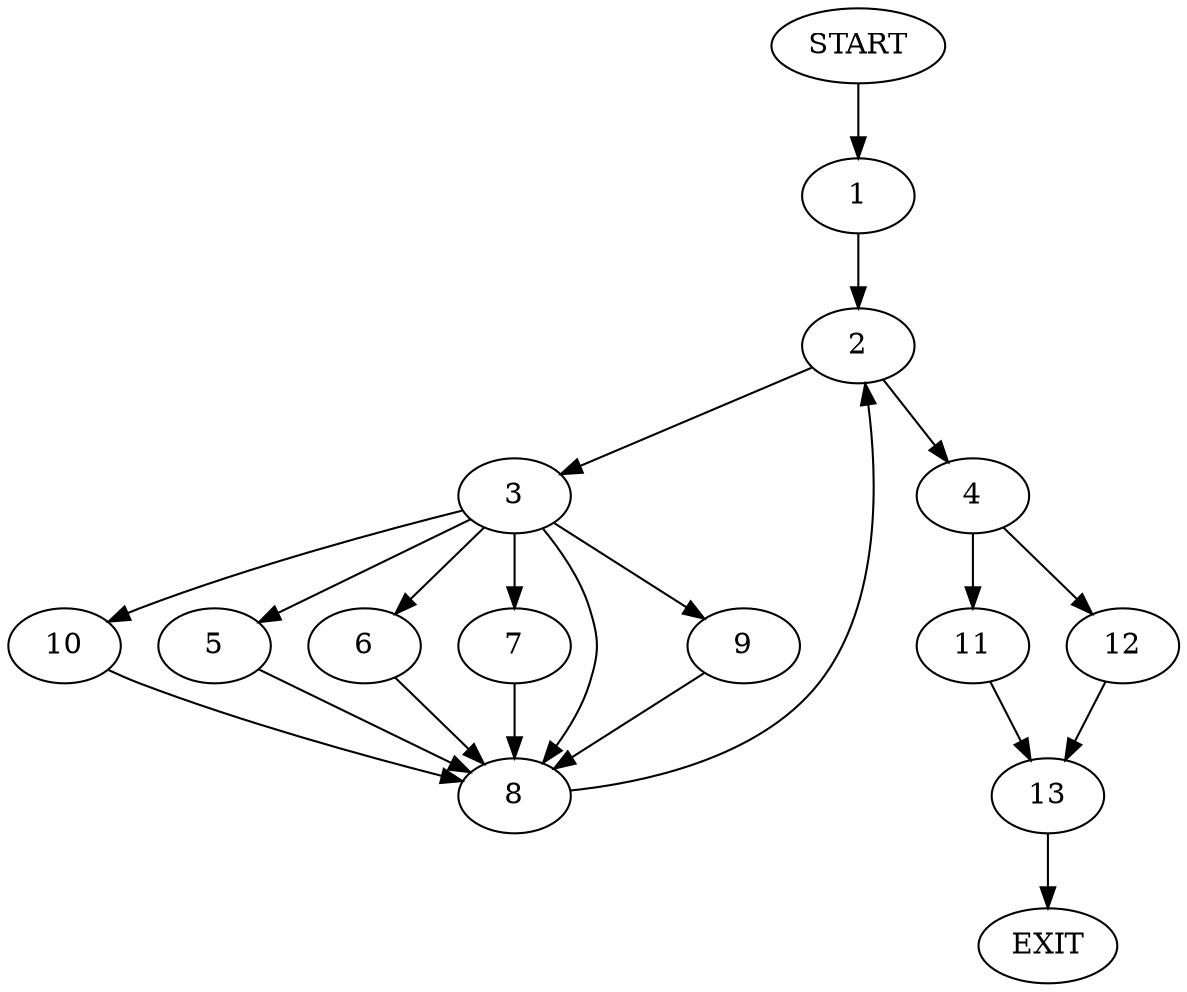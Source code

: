 digraph {
0 [label="START"]
14 [label="EXIT"]
0 -> 1
1 -> 2
2 -> 3
2 -> 4
3 -> 5
3 -> 6
3 -> 7
3 -> 8
3 -> 9
3 -> 10
4 -> 11
4 -> 12
10 -> 8
6 -> 8
8 -> 2
9 -> 8
7 -> 8
5 -> 8
11 -> 13
12 -> 13
13 -> 14
}
